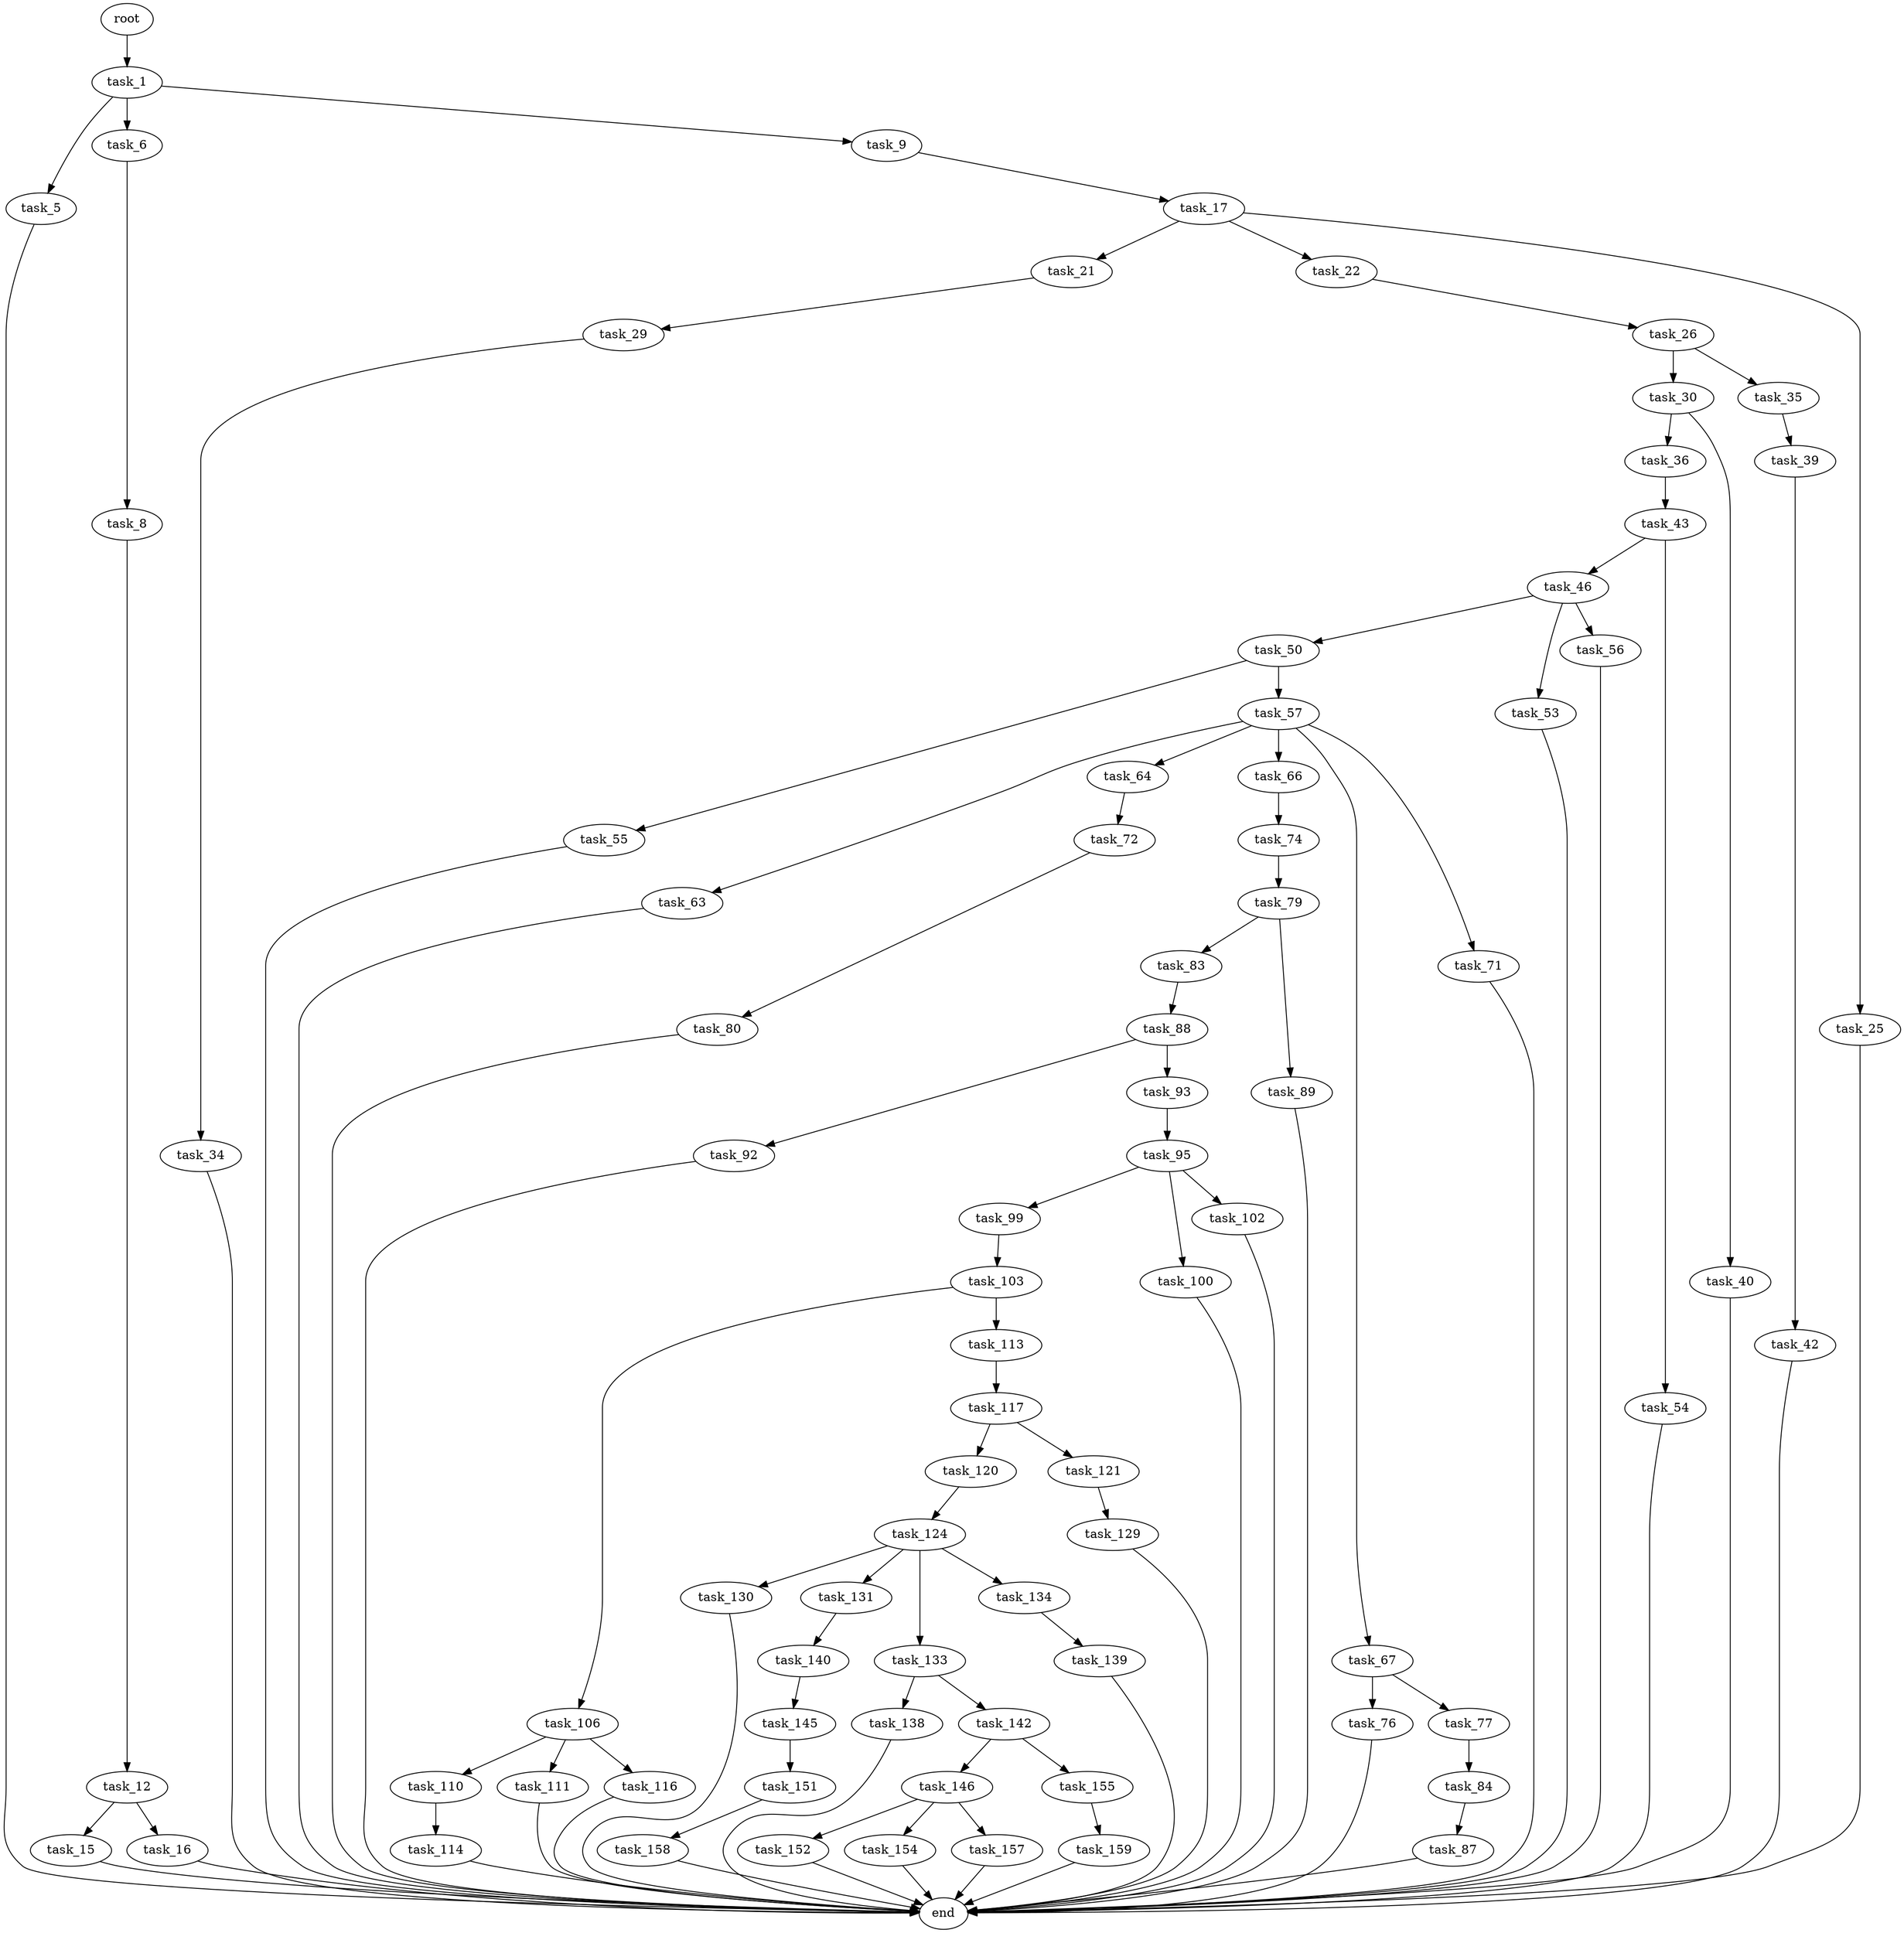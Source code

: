 digraph G {
  root [size="0.000000"];
  task_1 [size="625137627181.000000"];
  task_5 [size="1033393929791.000000"];
  task_6 [size="1123262930682.000000"];
  task_9 [size="4989449649.000000"];
  end [size="0.000000"];
  task_8 [size="28991029248.000000"];
  task_12 [size="68719476736.000000"];
  task_17 [size="368293445632.000000"];
  task_15 [size="261780417672.000000"];
  task_16 [size="1559378104.000000"];
  task_21 [size="12523074442.000000"];
  task_22 [size="9994259349.000000"];
  task_25 [size="5860644807.000000"];
  task_29 [size="8589934592.000000"];
  task_26 [size="549755813888.000000"];
  task_30 [size="476259935325.000000"];
  task_35 [size="368293445632.000000"];
  task_34 [size="8589934592.000000"];
  task_36 [size="37181785454.000000"];
  task_40 [size="8589934592.000000"];
  task_39 [size="294503886822.000000"];
  task_43 [size="373238486.000000"];
  task_42 [size="721543919396.000000"];
  task_46 [size="8589934592.000000"];
  task_54 [size="452159022253.000000"];
  task_50 [size="610877546012.000000"];
  task_53 [size="8302023137.000000"];
  task_56 [size="28991029248.000000"];
  task_55 [size="549755813888.000000"];
  task_57 [size="17288312892.000000"];
  task_63 [size="68719476736.000000"];
  task_64 [size="231928233984.000000"];
  task_66 [size="23100744765.000000"];
  task_67 [size="4878617006.000000"];
  task_71 [size="17501622124.000000"];
  task_72 [size="3780220589.000000"];
  task_74 [size="549755813888.000000"];
  task_76 [size="68719476736.000000"];
  task_77 [size="549755813888.000000"];
  task_80 [size="31587825476.000000"];
  task_79 [size="8658142348.000000"];
  task_84 [size="608199483632.000000"];
  task_83 [size="58400395727.000000"];
  task_89 [size="105151922671.000000"];
  task_88 [size="1073741824000.000000"];
  task_87 [size="28991029248.000000"];
  task_92 [size="13766613028.000000"];
  task_93 [size="1073741824000.000000"];
  task_95 [size="7500819527.000000"];
  task_99 [size="413185495565.000000"];
  task_100 [size="39541331141.000000"];
  task_102 [size="742132373632.000000"];
  task_103 [size="3676357545.000000"];
  task_106 [size="22705015265.000000"];
  task_113 [size="46909378214.000000"];
  task_110 [size="24158398959.000000"];
  task_111 [size="180650381563.000000"];
  task_116 [size="28991029248.000000"];
  task_114 [size="22351025985.000000"];
  task_117 [size="618439877083.000000"];
  task_120 [size="1073741824000.000000"];
  task_121 [size="956501350334.000000"];
  task_124 [size="549755813888.000000"];
  task_129 [size="68719476736.000000"];
  task_130 [size="28991029248.000000"];
  task_131 [size="8589934592.000000"];
  task_133 [size="14963761320.000000"];
  task_134 [size="134217728000.000000"];
  task_140 [size="1767087388.000000"];
  task_138 [size="26691446240.000000"];
  task_142 [size="4700442576.000000"];
  task_139 [size="686003361784.000000"];
  task_145 [size="68719476736.000000"];
  task_146 [size="368293445632.000000"];
  task_155 [size="27782417466.000000"];
  task_151 [size="368293445632.000000"];
  task_152 [size="549755813888.000000"];
  task_154 [size="13255743574.000000"];
  task_157 [size="1073741824000.000000"];
  task_158 [size="200449340556.000000"];
  task_159 [size="68719476736.000000"];

  root -> task_1 [size="1.000000"];
  task_1 -> task_5 [size="411041792.000000"];
  task_1 -> task_6 [size="411041792.000000"];
  task_1 -> task_9 [size="411041792.000000"];
  task_5 -> end [size="1.000000"];
  task_6 -> task_8 [size="679477248.000000"];
  task_9 -> task_17 [size="209715200.000000"];
  task_8 -> task_12 [size="75497472.000000"];
  task_12 -> task_15 [size="134217728.000000"];
  task_12 -> task_16 [size="134217728.000000"];
  task_17 -> task_21 [size="411041792.000000"];
  task_17 -> task_22 [size="411041792.000000"];
  task_17 -> task_25 [size="411041792.000000"];
  task_15 -> end [size="1.000000"];
  task_16 -> end [size="1.000000"];
  task_21 -> task_29 [size="209715200.000000"];
  task_22 -> task_26 [size="301989888.000000"];
  task_25 -> end [size="1.000000"];
  task_29 -> task_34 [size="33554432.000000"];
  task_26 -> task_30 [size="536870912.000000"];
  task_26 -> task_35 [size="536870912.000000"];
  task_30 -> task_36 [size="301989888.000000"];
  task_30 -> task_40 [size="301989888.000000"];
  task_35 -> task_39 [size="411041792.000000"];
  task_34 -> end [size="1.000000"];
  task_36 -> task_43 [size="33554432.000000"];
  task_40 -> end [size="1.000000"];
  task_39 -> task_42 [size="411041792.000000"];
  task_43 -> task_46 [size="33554432.000000"];
  task_43 -> task_54 [size="33554432.000000"];
  task_42 -> end [size="1.000000"];
  task_46 -> task_50 [size="33554432.000000"];
  task_46 -> task_53 [size="33554432.000000"];
  task_46 -> task_56 [size="33554432.000000"];
  task_54 -> end [size="1.000000"];
  task_50 -> task_55 [size="679477248.000000"];
  task_50 -> task_57 [size="679477248.000000"];
  task_53 -> end [size="1.000000"];
  task_56 -> end [size="1.000000"];
  task_55 -> end [size="1.000000"];
  task_57 -> task_63 [size="536870912.000000"];
  task_57 -> task_64 [size="536870912.000000"];
  task_57 -> task_66 [size="536870912.000000"];
  task_57 -> task_67 [size="536870912.000000"];
  task_57 -> task_71 [size="536870912.000000"];
  task_63 -> end [size="1.000000"];
  task_64 -> task_72 [size="301989888.000000"];
  task_66 -> task_74 [size="679477248.000000"];
  task_67 -> task_76 [size="536870912.000000"];
  task_67 -> task_77 [size="536870912.000000"];
  task_71 -> end [size="1.000000"];
  task_72 -> task_80 [size="301989888.000000"];
  task_74 -> task_79 [size="536870912.000000"];
  task_76 -> end [size="1.000000"];
  task_77 -> task_84 [size="536870912.000000"];
  task_80 -> end [size="1.000000"];
  task_79 -> task_83 [size="209715200.000000"];
  task_79 -> task_89 [size="209715200.000000"];
  task_84 -> task_87 [size="536870912.000000"];
  task_83 -> task_88 [size="209715200.000000"];
  task_89 -> end [size="1.000000"];
  task_88 -> task_92 [size="838860800.000000"];
  task_88 -> task_93 [size="838860800.000000"];
  task_87 -> end [size="1.000000"];
  task_92 -> end [size="1.000000"];
  task_93 -> task_95 [size="838860800.000000"];
  task_95 -> task_99 [size="301989888.000000"];
  task_95 -> task_100 [size="301989888.000000"];
  task_95 -> task_102 [size="301989888.000000"];
  task_99 -> task_103 [size="301989888.000000"];
  task_100 -> end [size="1.000000"];
  task_102 -> end [size="1.000000"];
  task_103 -> task_106 [size="301989888.000000"];
  task_103 -> task_113 [size="301989888.000000"];
  task_106 -> task_110 [size="679477248.000000"];
  task_106 -> task_111 [size="679477248.000000"];
  task_106 -> task_116 [size="679477248.000000"];
  task_113 -> task_117 [size="33554432.000000"];
  task_110 -> task_114 [size="679477248.000000"];
  task_111 -> end [size="1.000000"];
  task_116 -> end [size="1.000000"];
  task_114 -> end [size="1.000000"];
  task_117 -> task_120 [size="411041792.000000"];
  task_117 -> task_121 [size="411041792.000000"];
  task_120 -> task_124 [size="838860800.000000"];
  task_121 -> task_129 [size="838860800.000000"];
  task_124 -> task_130 [size="536870912.000000"];
  task_124 -> task_131 [size="536870912.000000"];
  task_124 -> task_133 [size="536870912.000000"];
  task_124 -> task_134 [size="536870912.000000"];
  task_129 -> end [size="1.000000"];
  task_130 -> end [size="1.000000"];
  task_131 -> task_140 [size="33554432.000000"];
  task_133 -> task_138 [size="536870912.000000"];
  task_133 -> task_142 [size="536870912.000000"];
  task_134 -> task_139 [size="209715200.000000"];
  task_140 -> task_145 [size="33554432.000000"];
  task_138 -> end [size="1.000000"];
  task_142 -> task_146 [size="536870912.000000"];
  task_142 -> task_155 [size="536870912.000000"];
  task_139 -> end [size="1.000000"];
  task_145 -> task_151 [size="134217728.000000"];
  task_146 -> task_152 [size="411041792.000000"];
  task_146 -> task_154 [size="411041792.000000"];
  task_146 -> task_157 [size="411041792.000000"];
  task_155 -> task_159 [size="679477248.000000"];
  task_151 -> task_158 [size="411041792.000000"];
  task_152 -> end [size="1.000000"];
  task_154 -> end [size="1.000000"];
  task_157 -> end [size="1.000000"];
  task_158 -> end [size="1.000000"];
  task_159 -> end [size="1.000000"];
}
